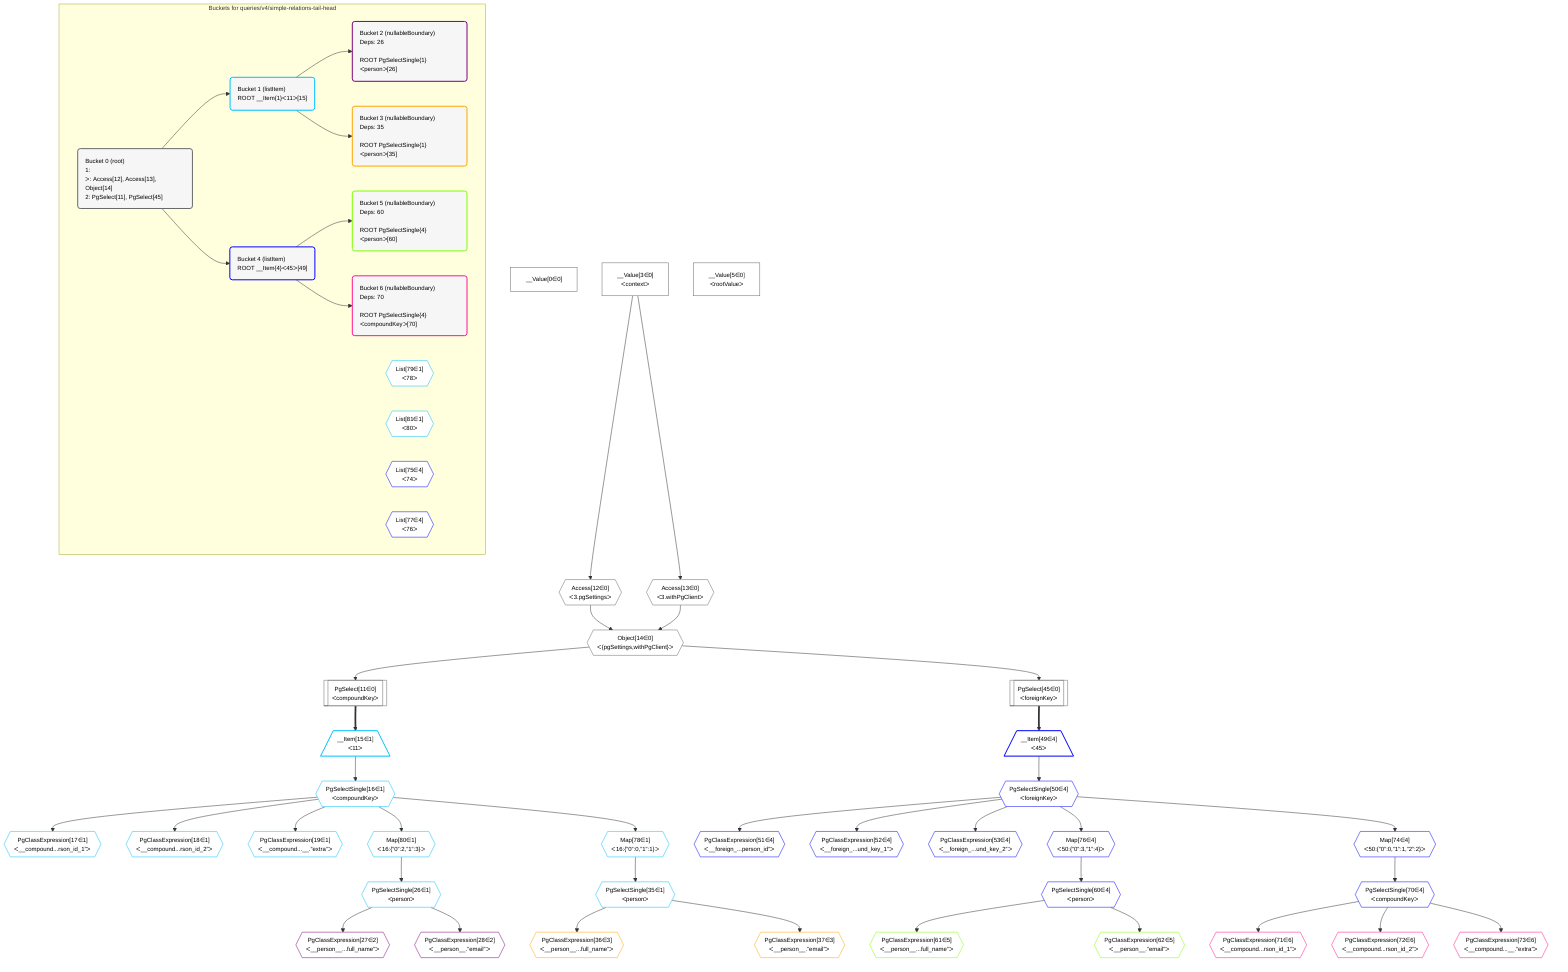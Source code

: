 %%{init: {'themeVariables': { 'fontSize': '12px'}}}%%
graph TD
    classDef path fill:#eee,stroke:#000,color:#000
    classDef plan fill:#fff,stroke-width:1px,color:#000
    classDef itemplan fill:#fff,stroke-width:2px,color:#000
    classDef unbatchedplan fill:#dff,stroke-width:1px,color:#000
    classDef sideeffectplan fill:#fcc,stroke-width:2px,color:#000
    classDef bucket fill:#f6f6f6,color:#000,stroke-width:2px,text-align:left


    %% define steps
    __Value0["__Value[0∈0]"]:::plan
    __Value3["__Value[3∈0]<br />ᐸcontextᐳ"]:::plan
    __Value5["__Value[5∈0]<br />ᐸrootValueᐳ"]:::plan
    Access12{{"Access[12∈0]<br />ᐸ3.pgSettingsᐳ"}}:::plan
    Access13{{"Access[13∈0]<br />ᐸ3.withPgClientᐳ"}}:::plan
    Object14{{"Object[14∈0]<br />ᐸ{pgSettings,withPgClient}ᐳ"}}:::plan
    PgSelect11[["PgSelect[11∈0]<br />ᐸcompoundKeyᐳ"]]:::plan
    __Item15[/"__Item[15∈1]<br />ᐸ11ᐳ"\]:::itemplan
    PgSelectSingle16{{"PgSelectSingle[16∈1]<br />ᐸcompoundKeyᐳ"}}:::plan
    PgClassExpression17{{"PgClassExpression[17∈1]<br />ᐸ__compound...rson_id_1”ᐳ"}}:::plan
    PgClassExpression18{{"PgClassExpression[18∈1]<br />ᐸ__compound...rson_id_2”ᐳ"}}:::plan
    PgClassExpression19{{"PgClassExpression[19∈1]<br />ᐸ__compound...__.”extra”ᐳ"}}:::plan
    Map80{{"Map[80∈1]<br />ᐸ16:{”0”:2,”1”:3}ᐳ"}}:::plan
    PgSelectSingle26{{"PgSelectSingle[26∈1]<br />ᐸpersonᐳ"}}:::plan
    PgClassExpression27{{"PgClassExpression[27∈2]<br />ᐸ__person__...full_name”ᐳ"}}:::plan
    PgClassExpression28{{"PgClassExpression[28∈2]<br />ᐸ__person__.”email”ᐳ"}}:::plan
    Map78{{"Map[78∈1]<br />ᐸ16:{”0”:0,”1”:1}ᐳ"}}:::plan
    PgSelectSingle35{{"PgSelectSingle[35∈1]<br />ᐸpersonᐳ"}}:::plan
    PgClassExpression36{{"PgClassExpression[36∈3]<br />ᐸ__person__...full_name”ᐳ"}}:::plan
    PgClassExpression37{{"PgClassExpression[37∈3]<br />ᐸ__person__.”email”ᐳ"}}:::plan
    PgSelect45[["PgSelect[45∈0]<br />ᐸforeignKeyᐳ"]]:::plan
    __Item49[/"__Item[49∈4]<br />ᐸ45ᐳ"\]:::itemplan
    PgSelectSingle50{{"PgSelectSingle[50∈4]<br />ᐸforeignKeyᐳ"}}:::plan
    PgClassExpression51{{"PgClassExpression[51∈4]<br />ᐸ__foreign_...person_id”ᐳ"}}:::plan
    PgClassExpression52{{"PgClassExpression[52∈4]<br />ᐸ__foreign_...und_key_1”ᐳ"}}:::plan
    PgClassExpression53{{"PgClassExpression[53∈4]<br />ᐸ__foreign_...und_key_2”ᐳ"}}:::plan
    Map76{{"Map[76∈4]<br />ᐸ50:{”0”:3,”1”:4}ᐳ"}}:::plan
    PgSelectSingle60{{"PgSelectSingle[60∈4]<br />ᐸpersonᐳ"}}:::plan
    PgClassExpression61{{"PgClassExpression[61∈5]<br />ᐸ__person__...full_name”ᐳ"}}:::plan
    PgClassExpression62{{"PgClassExpression[62∈5]<br />ᐸ__person__.”email”ᐳ"}}:::plan
    Map74{{"Map[74∈4]<br />ᐸ50:{”0”:0,”1”:1,”2”:2}ᐳ"}}:::plan
    PgSelectSingle70{{"PgSelectSingle[70∈4]<br />ᐸcompoundKeyᐳ"}}:::plan
    PgClassExpression71{{"PgClassExpression[71∈6]<br />ᐸ__compound...rson_id_1”ᐳ"}}:::plan
    PgClassExpression72{{"PgClassExpression[72∈6]<br />ᐸ__compound...rson_id_2”ᐳ"}}:::plan
    PgClassExpression73{{"PgClassExpression[73∈6]<br />ᐸ__compound...__.”extra”ᐳ"}}:::plan

    %% plan dependencies
    __Value3 --> Access12
    __Value3 --> Access13
    Access12 & Access13 --> Object14
    Object14 --> PgSelect11
    PgSelect11 ==> __Item15
    __Item15 --> PgSelectSingle16
    PgSelectSingle16 --> PgClassExpression17
    PgSelectSingle16 --> PgClassExpression18
    PgSelectSingle16 --> PgClassExpression19
    PgSelectSingle16 --> Map80
    Map80 --> PgSelectSingle26
    PgSelectSingle26 --> PgClassExpression27
    PgSelectSingle26 --> PgClassExpression28
    PgSelectSingle16 --> Map78
    Map78 --> PgSelectSingle35
    PgSelectSingle35 --> PgClassExpression36
    PgSelectSingle35 --> PgClassExpression37
    Object14 --> PgSelect45
    PgSelect45 ==> __Item49
    __Item49 --> PgSelectSingle50
    PgSelectSingle50 --> PgClassExpression51
    PgSelectSingle50 --> PgClassExpression52
    PgSelectSingle50 --> PgClassExpression53
    PgSelectSingle50 --> Map76
    Map76 --> PgSelectSingle60
    PgSelectSingle60 --> PgClassExpression61
    PgSelectSingle60 --> PgClassExpression62
    PgSelectSingle50 --> Map74
    Map74 --> PgSelectSingle70
    PgSelectSingle70 --> PgClassExpression71
    PgSelectSingle70 --> PgClassExpression72
    PgSelectSingle70 --> PgClassExpression73

    subgraph "Buckets for queries/v4/simple-relations-tail-head"
    Bucket0("Bucket 0 (root)<br />1: <br />ᐳ: Access[12], Access[13], Object[14]<br />2: PgSelect[11], PgSelect[45]"):::bucket
    classDef bucket0 stroke:#696969
    class Bucket0,__Value0,__Value3,__Value5,PgSelect11,Access12,Access13,Object14,PgSelect45 bucket0
    Bucket1("Bucket 1 (listItem)<br />ROOT __Item{1}ᐸ11ᐳ[15]"):::bucket
    classDef bucket1 stroke:#00bfff
    List79{{"List[79∈1]<br />ᐸ78ᐳ"}}:::plan
    List81{{"List[81∈1]<br />ᐸ80ᐳ"}}:::plan
    class Bucket1,__Item15,PgSelectSingle16,PgClassExpression17,PgClassExpression18,PgClassExpression19,PgSelectSingle26,PgSelectSingle35,Map78,List79,Map80,List81 bucket1
    Bucket2("Bucket 2 (nullableBoundary)<br />Deps: 26<br /><br />ROOT PgSelectSingle{1}ᐸpersonᐳ[26]"):::bucket
    classDef bucket2 stroke:#7f007f
    class Bucket2,PgClassExpression27,PgClassExpression28 bucket2
    Bucket3("Bucket 3 (nullableBoundary)<br />Deps: 35<br /><br />ROOT PgSelectSingle{1}ᐸpersonᐳ[35]"):::bucket
    classDef bucket3 stroke:#ffa500
    class Bucket3,PgClassExpression36,PgClassExpression37 bucket3
    Bucket4("Bucket 4 (listItem)<br />ROOT __Item{4}ᐸ45ᐳ[49]"):::bucket
    classDef bucket4 stroke:#0000ff
    List75{{"List[75∈4]<br />ᐸ74ᐳ"}}:::plan
    List77{{"List[77∈4]<br />ᐸ76ᐳ"}}:::plan
    class Bucket4,__Item49,PgSelectSingle50,PgClassExpression51,PgClassExpression52,PgClassExpression53,PgSelectSingle60,PgSelectSingle70,Map74,List75,Map76,List77 bucket4
    Bucket5("Bucket 5 (nullableBoundary)<br />Deps: 60<br /><br />ROOT PgSelectSingle{4}ᐸpersonᐳ[60]"):::bucket
    classDef bucket5 stroke:#7fff00
    class Bucket5,PgClassExpression61,PgClassExpression62 bucket5
    Bucket6("Bucket 6 (nullableBoundary)<br />Deps: 70<br /><br />ROOT PgSelectSingle{4}ᐸcompoundKeyᐳ[70]"):::bucket
    classDef bucket6 stroke:#ff1493
    class Bucket6,PgClassExpression71,PgClassExpression72,PgClassExpression73 bucket6
    Bucket0 --> Bucket1 & Bucket4
    Bucket1 --> Bucket2 & Bucket3
    Bucket4 --> Bucket5 & Bucket6
    end